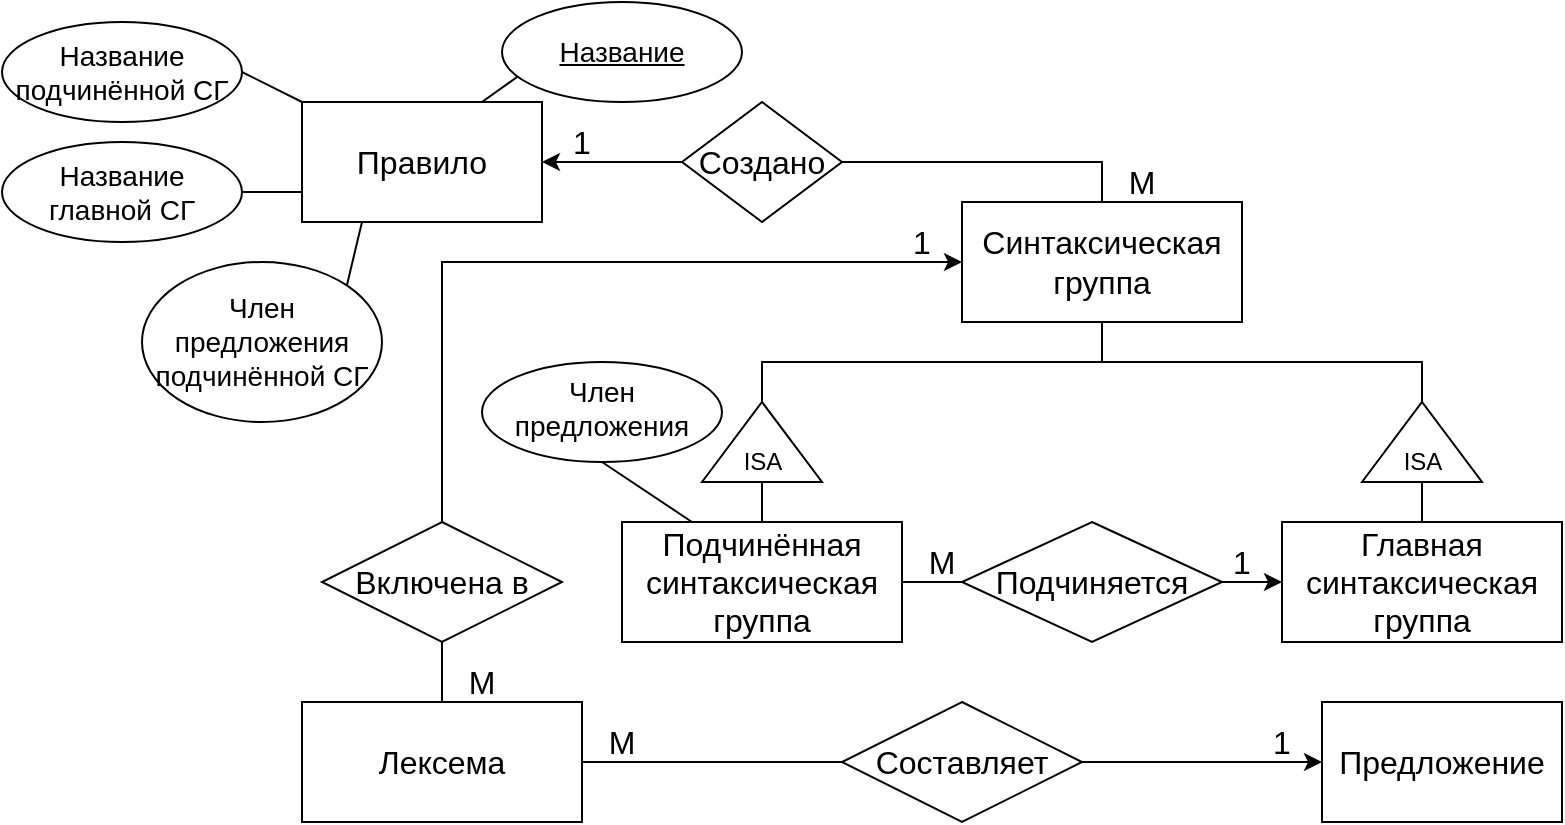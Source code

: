 <mxfile version="14.4.9" type="github">
  <diagram id="n2Yb_p4xSmyTfC0nmvh4" name="Page-1">
    <mxGraphModel dx="782" dy="2034" grid="1" gridSize="10" guides="1" tooltips="1" connect="1" arrows="1" fold="1" page="1" pageScale="1" pageWidth="1169" pageHeight="1654" math="0" shadow="0">
      <root>
        <mxCell id="0" />
        <mxCell id="1" parent="0" />
        <mxCell id="Cl8-nfxW1_5p-WXYCP8C-1" value="Правило" style="rounded=0;whiteSpace=wrap;html=1;fontSize=16;" vertex="1" parent="1">
          <mxGeometry x="350" y="-50" width="120" height="60" as="geometry" />
        </mxCell>
        <mxCell id="Cl8-nfxW1_5p-WXYCP8C-28" style="edgeStyle=orthogonalEdgeStyle;rounded=0;orthogonalLoop=1;jettySize=auto;html=1;exitX=1;exitY=0.5;exitDx=0;exitDy=0;entryX=0;entryY=0.5;entryDx=0;entryDy=0;endArrow=none;endFill=0;fontSize=16;" edge="1" parent="1" source="Cl8-nfxW1_5p-WXYCP8C-14" target="Cl8-nfxW1_5p-WXYCP8C-26">
          <mxGeometry relative="1" as="geometry" />
        </mxCell>
        <mxCell id="Cl8-nfxW1_5p-WXYCP8C-34" style="edgeStyle=orthogonalEdgeStyle;rounded=0;orthogonalLoop=1;jettySize=auto;html=1;exitX=0.5;exitY=0;exitDx=0;exitDy=0;entryX=1;entryY=0.5;entryDx=0;entryDy=0;endArrow=none;endFill=0;fontSize=16;" edge="1" parent="1" source="Cl8-nfxW1_5p-WXYCP8C-36" target="Cl8-nfxW1_5p-WXYCP8C-33">
          <mxGeometry relative="1" as="geometry" />
        </mxCell>
        <mxCell id="Cl8-nfxW1_5p-WXYCP8C-40" style="edgeStyle=orthogonalEdgeStyle;rounded=0;orthogonalLoop=1;jettySize=auto;html=1;exitX=0.5;exitY=0;exitDx=0;exitDy=0;entryX=0.5;entryY=1;entryDx=0;entryDy=0;endArrow=none;endFill=0;fontSize=16;" edge="1" parent="1" source="Cl8-nfxW1_5p-WXYCP8C-14" target="Cl8-nfxW1_5p-WXYCP8C-37">
          <mxGeometry relative="1" as="geometry" />
        </mxCell>
        <mxCell id="Cl8-nfxW1_5p-WXYCP8C-14" value="Лексема" style="rounded=0;whiteSpace=wrap;html=1;fontSize=16;" vertex="1" parent="1">
          <mxGeometry x="350" y="250" width="140" height="60" as="geometry" />
        </mxCell>
        <mxCell id="Cl8-nfxW1_5p-WXYCP8C-21" style="edgeStyle=orthogonalEdgeStyle;rounded=0;orthogonalLoop=1;jettySize=auto;html=1;exitX=0.5;exitY=0;exitDx=0;exitDy=0;entryX=0;entryY=0.5;entryDx=0;entryDy=0;endArrow=none;endFill=0;fontSize=16;" edge="1" parent="1" source="Cl8-nfxW1_5p-WXYCP8C-15" target="Cl8-nfxW1_5p-WXYCP8C-17">
          <mxGeometry relative="1" as="geometry" />
        </mxCell>
        <mxCell id="Cl8-nfxW1_5p-WXYCP8C-31" style="edgeStyle=orthogonalEdgeStyle;rounded=0;orthogonalLoop=1;jettySize=auto;html=1;exitX=1;exitY=0.5;exitDx=0;exitDy=0;entryX=0;entryY=0.5;entryDx=0;entryDy=0;endArrow=none;endFill=0;fontSize=16;" edge="1" parent="1" source="Cl8-nfxW1_5p-WXYCP8C-15" target="Cl8-nfxW1_5p-WXYCP8C-30">
          <mxGeometry relative="1" as="geometry" />
        </mxCell>
        <mxCell id="Cl8-nfxW1_5p-WXYCP8C-15" value="Подчинённая синтаксическая группа" style="rounded=0;whiteSpace=wrap;html=1;fontSize=16;" vertex="1" parent="1">
          <mxGeometry x="510" y="160" width="140" height="60" as="geometry" />
        </mxCell>
        <mxCell id="Cl8-nfxW1_5p-WXYCP8C-22" style="edgeStyle=orthogonalEdgeStyle;rounded=0;orthogonalLoop=1;jettySize=auto;html=1;exitX=0.5;exitY=0;exitDx=0;exitDy=0;entryX=0;entryY=0.5;entryDx=0;entryDy=0;endArrow=none;endFill=0;fontSize=16;" edge="1" parent="1" source="Cl8-nfxW1_5p-WXYCP8C-16" target="Cl8-nfxW1_5p-WXYCP8C-19">
          <mxGeometry relative="1" as="geometry" />
        </mxCell>
        <mxCell id="Cl8-nfxW1_5p-WXYCP8C-16" value="Главная синтаксическая группа" style="rounded=0;whiteSpace=wrap;html=1;fontSize=16;" vertex="1" parent="1">
          <mxGeometry x="840" y="160" width="140" height="60" as="geometry" />
        </mxCell>
        <mxCell id="Cl8-nfxW1_5p-WXYCP8C-42" style="edgeStyle=orthogonalEdgeStyle;rounded=0;orthogonalLoop=1;jettySize=auto;html=1;exitX=1;exitY=0.5;exitDx=0;exitDy=0;entryX=0.5;entryY=1;entryDx=0;entryDy=0;endArrow=none;endFill=0;fontSize=16;" edge="1" parent="1" source="Cl8-nfxW1_5p-WXYCP8C-17" target="Cl8-nfxW1_5p-WXYCP8C-36">
          <mxGeometry relative="1" as="geometry" />
        </mxCell>
        <mxCell id="Cl8-nfxW1_5p-WXYCP8C-17" value="" style="triangle;whiteSpace=wrap;html=1;rotation=-90;" vertex="1" parent="1">
          <mxGeometry x="560" y="90" width="40" height="60" as="geometry" />
        </mxCell>
        <mxCell id="Cl8-nfxW1_5p-WXYCP8C-18" value="ISA" style="text;html=1;align=center;verticalAlign=middle;resizable=0;points=[];autosize=1;" vertex="1" parent="1">
          <mxGeometry x="565" y="120" width="30" height="20" as="geometry" />
        </mxCell>
        <mxCell id="Cl8-nfxW1_5p-WXYCP8C-43" style="edgeStyle=orthogonalEdgeStyle;rounded=0;orthogonalLoop=1;jettySize=auto;html=1;exitX=1;exitY=0.5;exitDx=0;exitDy=0;entryX=0.5;entryY=1;entryDx=0;entryDy=0;endArrow=none;endFill=0;fontSize=16;" edge="1" parent="1" source="Cl8-nfxW1_5p-WXYCP8C-19" target="Cl8-nfxW1_5p-WXYCP8C-36">
          <mxGeometry relative="1" as="geometry" />
        </mxCell>
        <mxCell id="Cl8-nfxW1_5p-WXYCP8C-19" value="" style="triangle;whiteSpace=wrap;html=1;rotation=-90;" vertex="1" parent="1">
          <mxGeometry x="890" y="90" width="40" height="60" as="geometry" />
        </mxCell>
        <mxCell id="Cl8-nfxW1_5p-WXYCP8C-20" value="ISA" style="text;html=1;align=center;verticalAlign=middle;resizable=0;points=[];autosize=1;" vertex="1" parent="1">
          <mxGeometry x="895" y="120" width="30" height="20" as="geometry" />
        </mxCell>
        <mxCell id="Cl8-nfxW1_5p-WXYCP8C-25" value="Предложение" style="rounded=0;whiteSpace=wrap;html=1;fontSize=16;" vertex="1" parent="1">
          <mxGeometry x="860" y="250" width="120" height="60" as="geometry" />
        </mxCell>
        <mxCell id="Cl8-nfxW1_5p-WXYCP8C-29" style="edgeStyle=orthogonalEdgeStyle;rounded=0;orthogonalLoop=1;jettySize=auto;html=1;exitX=1;exitY=0.5;exitDx=0;exitDy=0;entryX=0;entryY=0.5;entryDx=0;entryDy=0;endArrow=classic;endFill=1;fontSize=16;" edge="1" parent="1" source="Cl8-nfxW1_5p-WXYCP8C-26" target="Cl8-nfxW1_5p-WXYCP8C-25">
          <mxGeometry relative="1" as="geometry">
            <Array as="points">
              <mxPoint x="830" y="280" />
              <mxPoint x="830" y="280" />
            </Array>
          </mxGeometry>
        </mxCell>
        <mxCell id="Cl8-nfxW1_5p-WXYCP8C-26" value="Составляет" style="rhombus;whiteSpace=wrap;html=1;fontSize=16;" vertex="1" parent="1">
          <mxGeometry x="620" y="250" width="120" height="60" as="geometry" />
        </mxCell>
        <mxCell id="Cl8-nfxW1_5p-WXYCP8C-32" style="edgeStyle=orthogonalEdgeStyle;rounded=0;orthogonalLoop=1;jettySize=auto;html=1;exitX=1;exitY=0.5;exitDx=0;exitDy=0;entryX=0;entryY=0.5;entryDx=0;entryDy=0;endArrow=classic;endFill=1;fontSize=16;" edge="1" parent="1" source="Cl8-nfxW1_5p-WXYCP8C-30" target="Cl8-nfxW1_5p-WXYCP8C-16">
          <mxGeometry relative="1" as="geometry" />
        </mxCell>
        <mxCell id="Cl8-nfxW1_5p-WXYCP8C-30" value="Подчиняется" style="rhombus;whiteSpace=wrap;html=1;fontSize=16;" vertex="1" parent="1">
          <mxGeometry x="680" y="160" width="130" height="60" as="geometry" />
        </mxCell>
        <mxCell id="Cl8-nfxW1_5p-WXYCP8C-35" style="edgeStyle=orthogonalEdgeStyle;rounded=0;orthogonalLoop=1;jettySize=auto;html=1;exitX=0;exitY=0.5;exitDx=0;exitDy=0;entryX=1;entryY=0.5;entryDx=0;entryDy=0;endArrow=classic;endFill=1;fontSize=16;" edge="1" parent="1" source="Cl8-nfxW1_5p-WXYCP8C-33" target="Cl8-nfxW1_5p-WXYCP8C-1">
          <mxGeometry relative="1" as="geometry" />
        </mxCell>
        <mxCell id="Cl8-nfxW1_5p-WXYCP8C-33" value="Создано" style="rhombus;whiteSpace=wrap;html=1;fontSize=16;" vertex="1" parent="1">
          <mxGeometry x="540" y="-50" width="80" height="60" as="geometry" />
        </mxCell>
        <mxCell id="Cl8-nfxW1_5p-WXYCP8C-36" value="Синтаксическая группа" style="rounded=0;whiteSpace=wrap;html=1;fontSize=16;" vertex="1" parent="1">
          <mxGeometry x="680" width="140" height="60" as="geometry" />
        </mxCell>
        <mxCell id="Cl8-nfxW1_5p-WXYCP8C-41" style="edgeStyle=orthogonalEdgeStyle;rounded=0;orthogonalLoop=1;jettySize=auto;html=1;exitX=0.5;exitY=0;exitDx=0;exitDy=0;entryX=0;entryY=0.5;entryDx=0;entryDy=0;endArrow=classic;endFill=1;fontSize=16;" edge="1" parent="1" source="Cl8-nfxW1_5p-WXYCP8C-37" target="Cl8-nfxW1_5p-WXYCP8C-36">
          <mxGeometry relative="1" as="geometry" />
        </mxCell>
        <mxCell id="Cl8-nfxW1_5p-WXYCP8C-37" value="Включена в" style="rhombus;whiteSpace=wrap;html=1;fontSize=16;" vertex="1" parent="1">
          <mxGeometry x="360" y="160" width="120" height="60" as="geometry" />
        </mxCell>
        <mxCell id="Cl8-nfxW1_5p-WXYCP8C-44" value="1" style="text;html=1;strokeColor=none;fillColor=none;align=center;verticalAlign=middle;whiteSpace=wrap;rounded=0;fontSize=16;" vertex="1" parent="1">
          <mxGeometry x="800" y="170" width="40" height="20" as="geometry" />
        </mxCell>
        <mxCell id="Cl8-nfxW1_5p-WXYCP8C-46" value="М" style="text;html=1;strokeColor=none;fillColor=none;align=center;verticalAlign=middle;whiteSpace=wrap;rounded=0;fontSize=16;" vertex="1" parent="1">
          <mxGeometry x="650" y="170" width="40" height="20" as="geometry" />
        </mxCell>
        <mxCell id="Cl8-nfxW1_5p-WXYCP8C-47" value="1" style="text;html=1;strokeColor=none;fillColor=none;align=center;verticalAlign=middle;whiteSpace=wrap;rounded=0;fontSize=16;" vertex="1" parent="1">
          <mxGeometry x="640" y="10" width="40" height="20" as="geometry" />
        </mxCell>
        <mxCell id="Cl8-nfxW1_5p-WXYCP8C-48" value="1" style="text;html=1;strokeColor=none;fillColor=none;align=center;verticalAlign=middle;whiteSpace=wrap;rounded=0;fontSize=16;" vertex="1" parent="1">
          <mxGeometry x="470" y="-40" width="40" height="20" as="geometry" />
        </mxCell>
        <mxCell id="Cl8-nfxW1_5p-WXYCP8C-49" value="М" style="text;html=1;strokeColor=none;fillColor=none;align=center;verticalAlign=middle;whiteSpace=wrap;rounded=0;fontSize=16;" vertex="1" parent="1">
          <mxGeometry x="750" y="-20" width="40" height="20" as="geometry" />
        </mxCell>
        <mxCell id="Cl8-nfxW1_5p-WXYCP8C-50" value="М" style="text;html=1;strokeColor=none;fillColor=none;align=center;verticalAlign=middle;whiteSpace=wrap;rounded=0;fontSize=16;" vertex="1" parent="1">
          <mxGeometry x="420" y="230" width="40" height="20" as="geometry" />
        </mxCell>
        <mxCell id="Cl8-nfxW1_5p-WXYCP8C-51" value="М" style="text;html=1;strokeColor=none;fillColor=none;align=center;verticalAlign=middle;whiteSpace=wrap;rounded=0;fontSize=16;" vertex="1" parent="1">
          <mxGeometry x="490" y="260" width="40" height="20" as="geometry" />
        </mxCell>
        <mxCell id="Cl8-nfxW1_5p-WXYCP8C-52" value="1" style="text;html=1;strokeColor=none;fillColor=none;align=center;verticalAlign=middle;whiteSpace=wrap;rounded=0;fontSize=16;" vertex="1" parent="1">
          <mxGeometry x="820" y="260" width="40" height="20" as="geometry" />
        </mxCell>
        <mxCell id="Cl8-nfxW1_5p-WXYCP8C-54" style="rounded=0;orthogonalLoop=1;jettySize=auto;html=1;exitX=0.5;exitY=1;exitDx=0;exitDy=0;entryX=0.25;entryY=0;entryDx=0;entryDy=0;endArrow=none;endFill=0;fontSize=14;" edge="1" parent="1" source="Cl8-nfxW1_5p-WXYCP8C-53" target="Cl8-nfxW1_5p-WXYCP8C-15">
          <mxGeometry relative="1" as="geometry" />
        </mxCell>
        <mxCell id="Cl8-nfxW1_5p-WXYCP8C-53" value="Член предложения" style="ellipse;whiteSpace=wrap;html=1;fontSize=14;verticalAlign=top;horizontal=1;" vertex="1" parent="1">
          <mxGeometry x="440" y="80" width="120" height="50" as="geometry" />
        </mxCell>
        <mxCell id="Cl8-nfxW1_5p-WXYCP8C-56" style="rounded=0;orthogonalLoop=1;jettySize=auto;html=1;exitX=0.5;exitY=0;exitDx=0;exitDy=0;entryX=0.75;entryY=0;entryDx=0;entryDy=0;endArrow=none;endFill=0;fontSize=14;" edge="1" parent="1" source="Cl8-nfxW1_5p-WXYCP8C-55" target="Cl8-nfxW1_5p-WXYCP8C-1">
          <mxGeometry relative="1" as="geometry" />
        </mxCell>
        <mxCell id="Cl8-nfxW1_5p-WXYCP8C-55" value="Название" style="ellipse;whiteSpace=wrap;html=1;fontSize=14;verticalAlign=middle;horizontal=1;fontStyle=4" vertex="1" parent="1">
          <mxGeometry x="450" y="-100" width="120" height="50" as="geometry" />
        </mxCell>
        <mxCell id="Cl8-nfxW1_5p-WXYCP8C-60" style="edgeStyle=none;rounded=0;orthogonalLoop=1;jettySize=auto;html=1;exitX=1;exitY=0.5;exitDx=0;exitDy=0;entryX=0;entryY=0.75;entryDx=0;entryDy=0;endArrow=none;endFill=0;fontSize=14;" edge="1" parent="1" source="Cl8-nfxW1_5p-WXYCP8C-57" target="Cl8-nfxW1_5p-WXYCP8C-1">
          <mxGeometry relative="1" as="geometry" />
        </mxCell>
        <mxCell id="Cl8-nfxW1_5p-WXYCP8C-57" value="Название&lt;br&gt;главной СГ" style="ellipse;whiteSpace=wrap;html=1;fontSize=14;verticalAlign=middle;horizontal=1;fontStyle=0" vertex="1" parent="1">
          <mxGeometry x="200" y="-30" width="120" height="50" as="geometry" />
        </mxCell>
        <mxCell id="Cl8-nfxW1_5p-WXYCP8C-59" style="edgeStyle=none;rounded=0;orthogonalLoop=1;jettySize=auto;html=1;exitX=1;exitY=0.5;exitDx=0;exitDy=0;entryX=0;entryY=0;entryDx=0;entryDy=0;endArrow=none;endFill=0;fontSize=14;" edge="1" parent="1" source="Cl8-nfxW1_5p-WXYCP8C-58" target="Cl8-nfxW1_5p-WXYCP8C-1">
          <mxGeometry relative="1" as="geometry" />
        </mxCell>
        <mxCell id="Cl8-nfxW1_5p-WXYCP8C-58" value="Название подчинённой СГ" style="ellipse;whiteSpace=wrap;html=1;fontSize=14;" vertex="1" parent="1">
          <mxGeometry x="200" y="-90" width="120" height="50" as="geometry" />
        </mxCell>
        <mxCell id="Cl8-nfxW1_5p-WXYCP8C-62" style="edgeStyle=none;rounded=0;orthogonalLoop=1;jettySize=auto;html=1;exitX=1;exitY=0;exitDx=0;exitDy=0;entryX=0.25;entryY=1;entryDx=0;entryDy=0;endArrow=none;endFill=0;fontSize=14;" edge="1" parent="1" source="Cl8-nfxW1_5p-WXYCP8C-61" target="Cl8-nfxW1_5p-WXYCP8C-1">
          <mxGeometry relative="1" as="geometry" />
        </mxCell>
        <mxCell id="Cl8-nfxW1_5p-WXYCP8C-61" value="Член предложения подчинённой СГ" style="ellipse;whiteSpace=wrap;html=1;fontSize=14;" vertex="1" parent="1">
          <mxGeometry x="270" y="30" width="120" height="80" as="geometry" />
        </mxCell>
      </root>
    </mxGraphModel>
  </diagram>
</mxfile>
